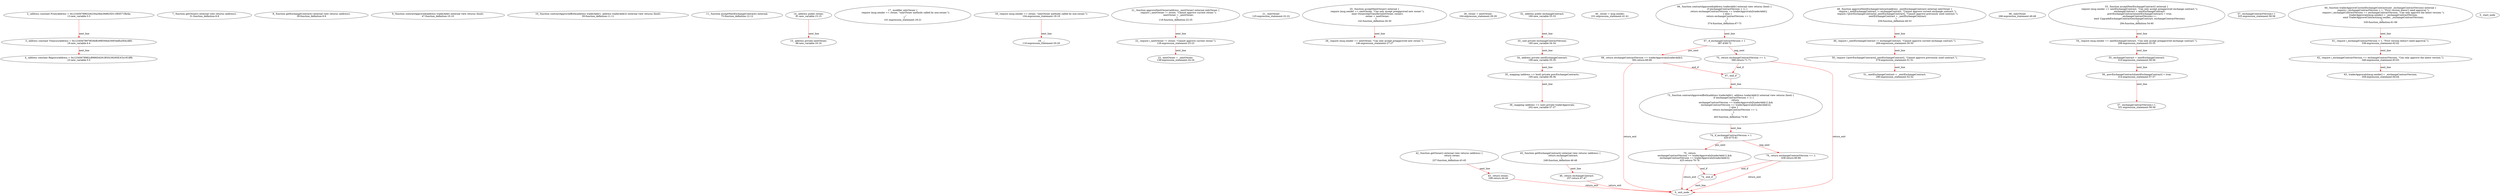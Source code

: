 digraph  {
13 [label="2_ address constant ProxyAddress = 0x1234567896326230a28ee368825D11fE6571Be4a;\n13-new_variable-3-3", method="", type_label=new_variable];
18 [label="3_ address constant TreasuryAddress = 0x12345678979f29eBc99E00bdc5693ddEa564cA80;\n18-new_variable-4-4", method="", type_label=new_variable];
23 [label="4_ address constant RegistryAddress = 0x12345678982cB986Dd291B50239295E3Cb10Cdf6;\n23-new_variable-5-5", method="", type_label=new_variable];
31 [label="7_ function getOwner() external view returns (address);\n31-function_definition-8-8", method="getOwner()", type_label=function_definition];
39 [label="8_ function getExchangeContract() external view returns (address);\n39-function_definition-9-9", method="getExchangeContract()", type_label=function_definition];
47 [label="9_ function contractApproved(address traderAddr) external view returns (bool);\n47-function_definition-10-10", method="contractApproved(address traderAddr)", type_label=function_definition];
59 [label="10_ function contractApprovedBoth(address traderAddr1, address traderAddr2) external view returns (bool);\n59-function_definition-11-11", method="contractApprovedBoth(address traderAddr1,address traderAddr2)", type_label=function_definition];
75 [label="11_ function acceptNextExchangeContract() external;\n75-function_definition-12-12", method="acceptNextExchangeContract()", type_label=function_definition];
81 [label="14_ address public owner;\n81-new_variable-15-15", method="", type_label=new_variable];
86 [label="15_ address private nextOwner;\n86-new_variable-16-16", method="", type_label=new_variable];
101 [label="17_ modifier onlyOwner {\n        require (msg.sender == owner, \"onlyOwner methods called by non-owner.\");\n        _;\n    }\n101-expression_statement-18-21", method="", type_label=expression_statement];
104 [label="18_ require (msg.sender == owner, \"onlyOwner methods called by non-owner.\");\n104-expression_statement-19-19", method="", type_label=expression_statement];
116 [label="19_ _;\n116-expression_statement-20-20", method="", type_label=expression_statement];
118 [label="21_ function approveNextOwner(address _nextOwner) external onlyOwner {\n        require (_nextOwner != owner, \"Cannot approve current owner.\");\n        nextOwner = _nextOwner;\n    }\n118-function_definition-22-25", method="approveNextOwner(address _nextOwner)", type_label=function_definition];
125 [label="21_ onlyOwner\n125-expression_statement-22-22", method="approveNextOwner(address _nextOwner)", type_label=expression_statement];
128 [label="22_ require (_nextOwner != owner, \"Cannot approve current owner.\");\n128-expression_statement-23-23", method="approveNextOwner(address _nextOwner)", type_label=expression_statement];
138 [label="23_ nextOwner = _nextOwner;\n138-expression_statement-24-24", method="approveNextOwner(address _nextOwner)", type_label=expression_statement];
142 [label="25_ function acceptNextOwner() external {\n        require (msg.sender == nextOwner, \"Can only accept preapproved new owner.\");\n        emit OwnershipTransfer(nextOwner, owner);\n        owner = nextOwner;\n    }\n142-function_definition-26-30", method="acceptNextOwner()", type_label=function_definition];
146 [label="26_ require (msg.sender == nextOwner, \"Can only accept preapproved new owner.\");\n146-expression_statement-27-27", method="acceptNextOwner()", type_label=expression_statement];
164 [label="28_ owner = nextOwner;\n164-expression_statement-29-29", method="acceptNextOwner()", type_label=expression_statement];
180 [label="32_ address public exchangeContract;\n180-new_variable-33-33", method="", type_label=new_variable];
185 [label="33_ uint private exchangeContractVersion;\n185-new_variable-34-34", method="", type_label=new_variable];
190 [label="34_ address private nextExchangeContract;\n190-new_variable-35-35", method="", type_label=new_variable];
195 [label="35_ mapping (address => bool) private prevExchangeContracts;\n195-new_variable-36-36", method="", type_label=new_variable];
202 [label="36_ mapping (address => uint) private traderApprovals;\n202-new_variable-37-37", method="", type_label=new_variable];
231 [label="40_ owner = msg.sender;\n231-expression_statement-41-41", method="", type_label=expression_statement];
237 [label="42_ function getOwner() external view returns (address) {\n        return owner;\n    }\n237-function_definition-43-45", method="getOwner()", type_label=function_definition];
246 [label="43_ return owner;\n246-return-44-44", method="getOwner()", type_label=return];
248 [label="45_ function getExchangeContract() external view returns (address) {\n        return exchangeContract;\n    }\n248-function_definition-46-48", method="getExchangeContract()", type_label=function_definition];
257 [label="46_ return exchangeContract;\n257-return-47-47", method="getExchangeContract()", type_label=return];
259 [label="48_ function approveNextExchangeContract(address _nextExchangeContract) external onlyOwner {\n        require (_nextExchangeContract != exchangeContract, \"Cannot approve current exchange contract.\");\n        require (!prevExchangeContracts[_nextExchangeContract], \"Cannot approve previously used contract.\");\n        nextExchangeContract = _nextExchangeContract;\n    }\n259-function_definition-49-53", method="approveNextExchangeContract(address _nextExchangeContract)", type_label=function_definition];
266 [label="48_ onlyOwner\n266-expression_statement-49-49", method="approveNextExchangeContract(address _nextExchangeContract)", type_label=expression_statement];
269 [label="49_ require (_nextExchangeContract != exchangeContract, \"Cannot approve current exchange contract.\");\n269-expression_statement-50-50", method="approveNextExchangeContract(address _nextExchangeContract)", type_label=expression_statement];
279 [label="50_ require (!prevExchangeContracts[_nextExchangeContract], \"Cannot approve previously used contract.\");\n279-expression_statement-51-51", method="approveNextExchangeContract(address _nextExchangeContract)", type_label=expression_statement];
290 [label="51_ nextExchangeContract = _nextExchangeContract;\n290-expression_statement-52-52", method="approveNextExchangeContract(address _nextExchangeContract)", type_label=expression_statement];
294 [label="53_ function acceptNextExchangeContract() external {\n        require (msg.sender == nextExchangeContract, \"Can only accept preapproved exchange contract.\");\n        exchangeContract = nextExchangeContract;\n        prevExchangeContracts[nextExchangeContract] = true;\n        exchangeContractVersion++;\n        emit UpgradeExchangeContract(exchangeContract, exchangeContractVersion);\n    }\n294-function_definition-54-60", method="acceptNextExchangeContract()", type_label=function_definition];
298 [label="54_ require (msg.sender == nextExchangeContract, \"Can only accept preapproved exchange contract.\");\n298-expression_statement-55-55", method="acceptNextExchangeContract()", type_label=expression_statement];
310 [label="55_ exchangeContract = nextExchangeContract;\n310-expression_statement-56-56", method="acceptNextExchangeContract()", type_label=expression_statement];
314 [label="56_ prevExchangeContracts[nextExchangeContract] = true;\n314-expression_statement-57-57", method="acceptNextExchangeContract()", type_label=expression_statement];
321 [label="57_ exchangeContractVersion++;\n321-expression_statement-58-58", method="acceptNextExchangeContract()", type_label=expression_statement];
322 [label="57_ exchangeContractVersion++\n322-expression_statement-58-58", method="acceptNextExchangeContract()", type_label=expression_statement];
330 [label="60_ function traderApproveCurrentExchangeContract(uint _exchangeContractVersion) external {\n        require (_exchangeContractVersion > 1, \"First version doesn't need approval.\");\n        require (_exchangeContractVersion == exchangeContractVersion, \"Can only approve the latest version.\");\n        traderApprovals[msg.sender] = _exchangeContractVersion;\n        emit TraderApproveContract(msg.sender, _exchangeContractVersion);\n    }\n330-function_definition-61-66", method="traderApproveCurrentExchangeContract(uint _exchangeContractVersion)", type_label=function_definition];
338 [label="61_ require (_exchangeContractVersion > 1, \"First version doesn't need approval.\");\n338-expression_statement-62-62", method="traderApproveCurrentExchangeContract(uint _exchangeContractVersion)", type_label=expression_statement];
348 [label="62_ require (_exchangeContractVersion == exchangeContractVersion, \"Can only approve the latest version.\");\n348-expression_statement-63-63", method="traderApproveCurrentExchangeContract(uint _exchangeContractVersion)", type_label=expression_statement];
358 [label="63_ traderApprovals[msg.sender] = _exchangeContractVersion;\n358-expression_statement-64-64", method="traderApproveCurrentExchangeContract(uint _exchangeContractVersion)", type_label=expression_statement];
374 [label="66_ function contractApproved(address traderAddr) external view returns (bool) {\n        if (exchangeContractVersion > 1) {\n            return exchangeContractVersion == traderApprovals[traderAddr];\n        } else {\n            return exchangeContractVersion == 1;\n        }\n    }\n374-function_definition-67-73", method="contractApproved(address traderAddr)", type_label=function_definition];
387 [label="67_ if_exchangeContractVersion > 1\n387-if-68-72", method="contractApproved(address traderAddr)", type_label=if];
824 [label="67_ end_if", method="contractApproved(address traderAddr)", type_label=end_if];
392 [label="68_ return exchangeContractVersion == traderApprovals[traderAddr];\n392-return-69-69", method="contractApproved(address traderAddr)", type_label=return];
399 [label="70_ return exchangeContractVersion == 1;\n399-return-71-71", method="contractApproved(address traderAddr)", type_label=return];
403 [label="73_ function contractApprovedBoth(address traderAddr1, address traderAddr2) external view returns (bool) {\n        if (exchangeContractVersion > 1) {\n            return\n              exchangeContractVersion == traderApprovals[traderAddr1] &&\n              exchangeContractVersion == traderApprovals[traderAddr2];\n        } else {\n            return exchangeContractVersion == 1;\n        }\n    }\n403-function_definition-74-82", method="contractApprovedBoth(address traderAddr1,address traderAddr2)", type_label=function_definition];
420 [label="74_ if_exchangeContractVersion > 1\n420-if-75-81", method="contractApprovedBoth(address traderAddr1,address traderAddr2)", type_label=if];
857 [label="74_ end_if", method="contractApprovedBoth(address traderAddr1,address traderAddr2)", type_label=end_if];
425 [label="75_ return\n              exchangeContractVersion == traderApprovals[traderAddr1] &&\n              exchangeContractVersion == traderApprovals[traderAddr2];\n425-return-76-78", method="contractApprovedBoth(address traderAddr1,address traderAddr2)", type_label=return];
438 [label="79_ return exchangeContractVersion == 1;\n438-return-80-80", method="contractApprovedBoth(address traderAddr1,address traderAddr2)", type_label=return];
1 [label="0_ start_node", method="", type_label=start];
2 [label="0_ exit_node", method="", type_label=exit];
13 -> 18  [color=red, controlflow_type=next_line, edge_type=CFG_edge, key=0, label=next_line];
18 -> 23  [color=red, controlflow_type=next_line, edge_type=CFG_edge, key=0, label=next_line];
81 -> 86  [color=red, controlflow_type=next_line, edge_type=CFG_edge, key=0, label=next_line];
104 -> 116  [color=red, controlflow_type=next_line, edge_type=CFG_edge, key=0, label=next_line];
118 -> 128  [color=red, controlflow_type=next_line, edge_type=CFG_edge, key=0, label=next_line];
128 -> 138  [color=red, controlflow_type=next_line, edge_type=CFG_edge, key=0, label=next_line];
142 -> 146  [color=red, controlflow_type=next_line, edge_type=CFG_edge, key=0, label=next_line];
180 -> 185  [color=red, controlflow_type=next_line, edge_type=CFG_edge, key=0, label=next_line];
185 -> 190  [color=red, controlflow_type=next_line, edge_type=CFG_edge, key=0, label=next_line];
190 -> 195  [color=red, controlflow_type=next_line, edge_type=CFG_edge, key=0, label=next_line];
195 -> 202  [color=red, controlflow_type=next_line, edge_type=CFG_edge, key=0, label=next_line];
237 -> 246  [color=red, controlflow_type=next_line, edge_type=CFG_edge, key=0, label=next_line];
246 -> 2  [color=red, controlflow_type=return_exit, edge_type=CFG_edge, key=0, label=return_exit];
248 -> 257  [color=red, controlflow_type=next_line, edge_type=CFG_edge, key=0, label=next_line];
257 -> 2  [color=red, controlflow_type=return_exit, edge_type=CFG_edge, key=0, label=return_exit];
259 -> 269  [color=red, controlflow_type=next_line, edge_type=CFG_edge, key=0, label=next_line];
269 -> 279  [color=red, controlflow_type=next_line, edge_type=CFG_edge, key=0, label=next_line];
279 -> 290  [color=red, controlflow_type=next_line, edge_type=CFG_edge, key=0, label=next_line];
294 -> 298  [color=red, controlflow_type=next_line, edge_type=CFG_edge, key=0, label=next_line];
298 -> 310  [color=red, controlflow_type=next_line, edge_type=CFG_edge, key=0, label=next_line];
310 -> 314  [color=red, controlflow_type=next_line, edge_type=CFG_edge, key=0, label=next_line];
314 -> 321  [color=red, controlflow_type=next_line, edge_type=CFG_edge, key=0, label=next_line];
330 -> 338  [color=red, controlflow_type=next_line, edge_type=CFG_edge, key=0, label=next_line];
338 -> 348  [color=red, controlflow_type=next_line, edge_type=CFG_edge, key=0, label=next_line];
348 -> 358  [color=red, controlflow_type=next_line, edge_type=CFG_edge, key=0, label=next_line];
374 -> 387  [color=red, controlflow_type=next_line, edge_type=CFG_edge, key=0, label=next_line];
387 -> 392  [color=red, controlflow_type=pos_next, edge_type=CFG_edge, key=0, label=pos_next];
387 -> 399  [color=red, controlflow_type=neg_next, edge_type=CFG_edge, key=0, label=neg_next];
824 -> 403  [color=red, controlflow_type=next_line, edge_type=CFG_edge, key=0, label=next_line];
392 -> 824  [color=red, controlflow_type=end_if, edge_type=CFG_edge, key=0, label=end_if];
392 -> 2  [color=red, controlflow_type=return_exit, edge_type=CFG_edge, key=0, label=return_exit];
399 -> 824  [color=red, controlflow_type=end_if, edge_type=CFG_edge, key=0, label=end_if];
399 -> 2  [color=red, controlflow_type=return_exit, edge_type=CFG_edge, key=0, label=return_exit];
403 -> 420  [color=red, controlflow_type=next_line, edge_type=CFG_edge, key=0, label=next_line];
420 -> 425  [color=red, controlflow_type=pos_next, edge_type=CFG_edge, key=0, label=pos_next];
420 -> 438  [color=red, controlflow_type=neg_next, edge_type=CFG_edge, key=0, label=neg_next];
857 -> 2  [color=red, controlflow_type=next_line, edge_type=CFG_edge, key=0, label=next_line];
425 -> 857  [color=red, controlflow_type=end_if, edge_type=CFG_edge, key=0, label=end_if];
425 -> 2  [color=red, controlflow_type=return_exit, edge_type=CFG_edge, key=0, label=return_exit];
438 -> 857  [color=red, controlflow_type=end_if, edge_type=CFG_edge, key=0, label=end_if];
438 -> 2  [color=red, controlflow_type=return_exit, edge_type=CFG_edge, key=0, label=return_exit];
}
